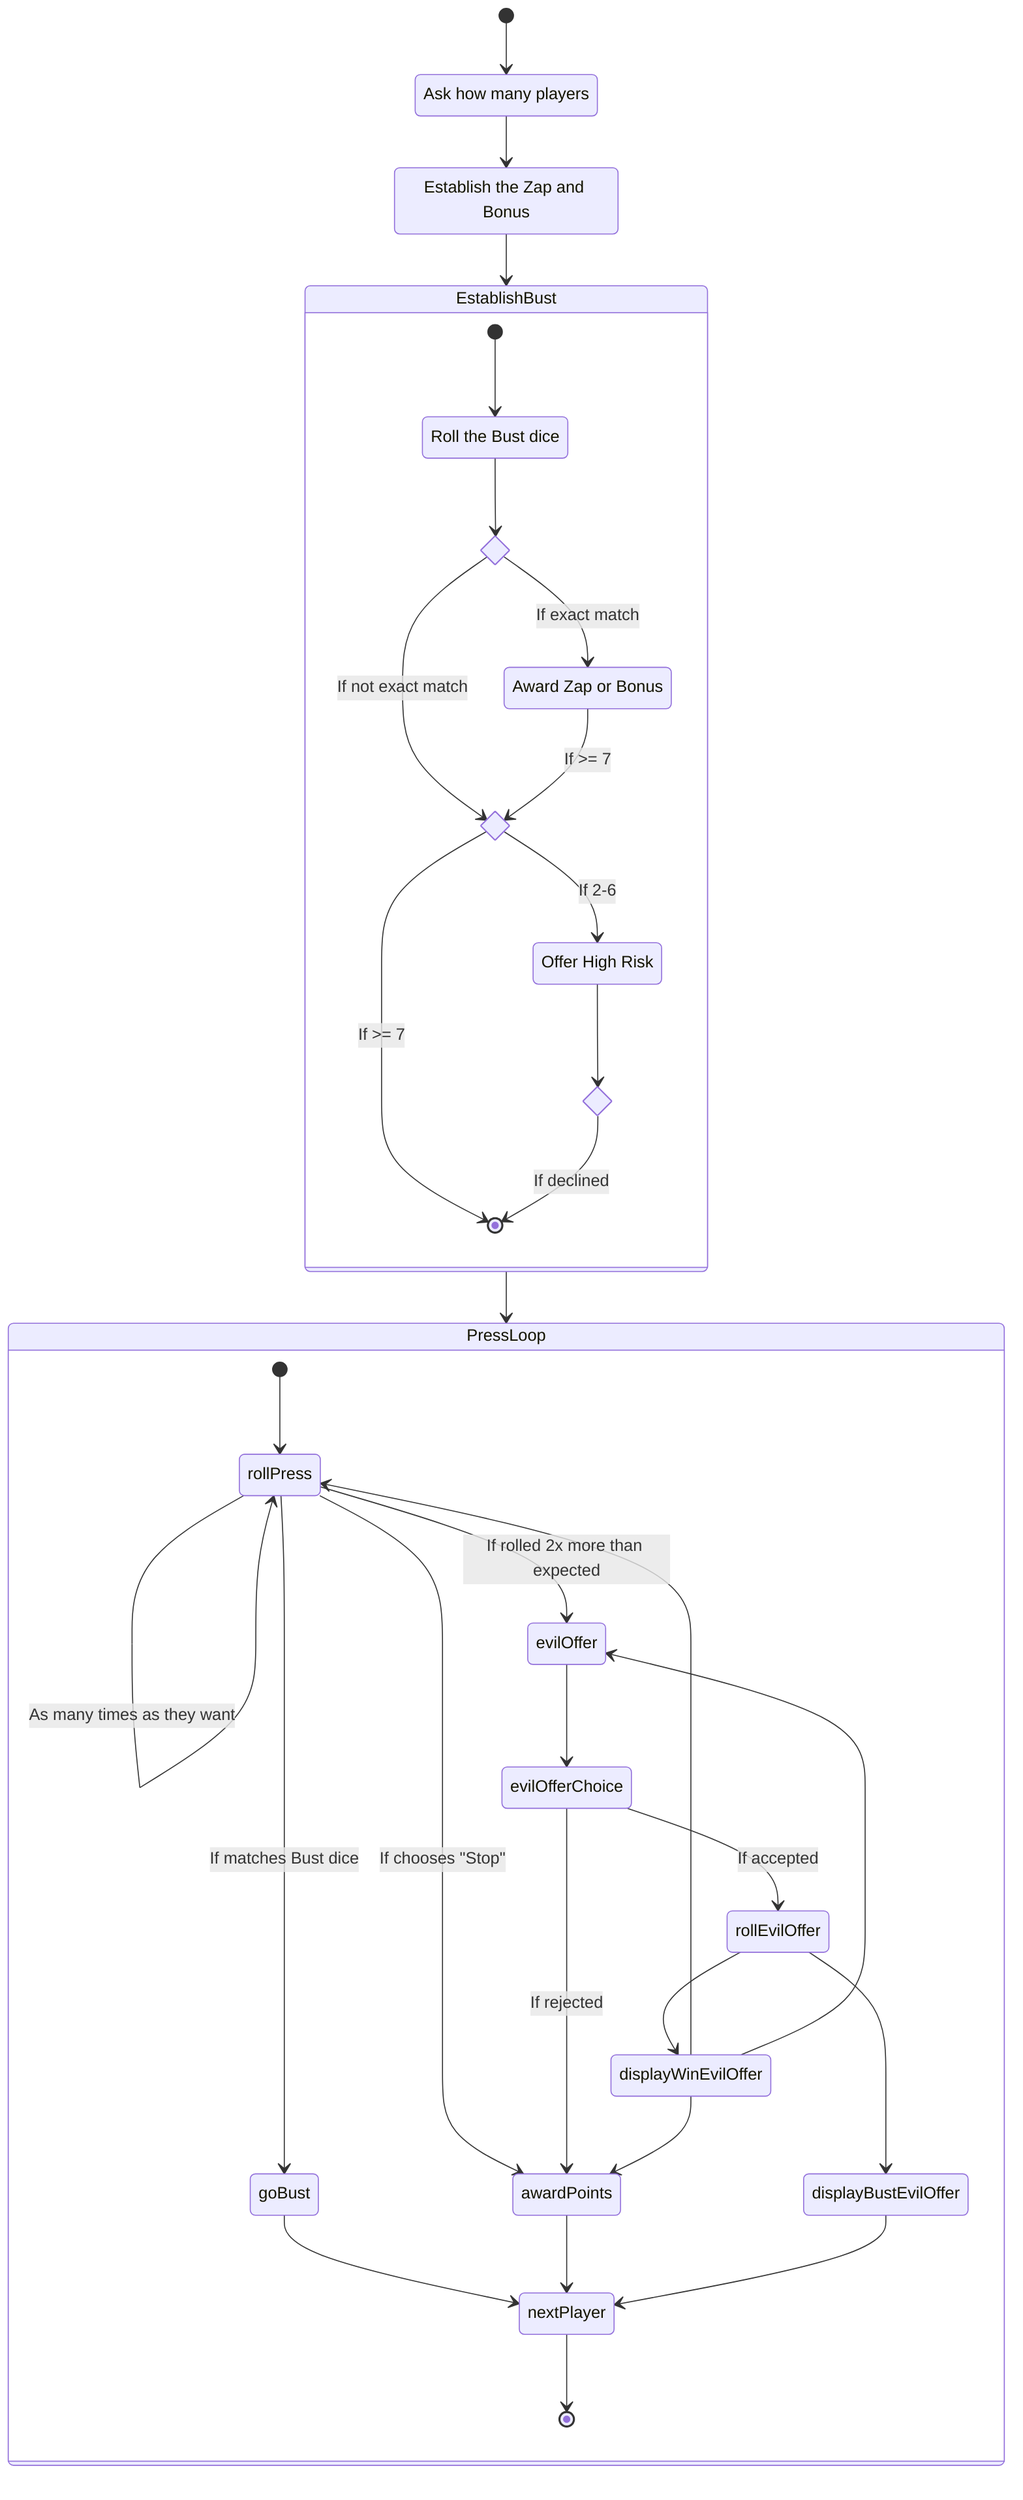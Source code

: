 stateDiagram-v2
playerCount: Ask how many players
establishBonusPoints: Establish the Zap and Bonus

[*] --> playerCount
playerCount --> establishBonusPoints

establishBonusPoints --> EstablishBust
state EstablishBust {
	rollBust: Roll the Bust dice
	awardBustPoints: Award Zap or Bonus
	offerHighRisk: Offer High Risk

	state awardBustChoice <<choice>>
	state offerHighRiskChoice <<choice>>
	state highRiskChoice <<choice>>

	[*] --> rollBust

	rollBust --> awardBustChoice

	awardBustChoice --> awardBustPoints: If exact match
	awardBustChoice --> offerHighRiskChoice: If not exact match

	offerHighRiskChoice --> offerHighRisk: If 2-6
	offerHighRiskChoice --> [*]: If >= 7

	awardBustPoints --> offerHighRiskChoice: If >= 7

	offerHighRisk --> highRiskChoice

	highRiskChoice --> [*]: If declined

}

EstablishBust --> PressLoop

state PressLoop {
	[*] --> rollPress
	rollPress --> rollPress: As many times as they want

	rollPress --> goBust: If matches Bust dice
	rollPress --> awardPoints: If chooses "Stop"
	rollPress --> evilOffer: If rolled 2x more than expected

	goBust --> nextPlayer
	awardPoints --> nextPlayer
	evilOffer --> evilOfferChoice
	evilOfferChoice --> rollEvilOffer: If accepted
	evilOfferChoice --> awardPoints: If rejected

	rollEvilOffer --> displayBustEvilOffer
	rollEvilOffer --> displayWinEvilOffer
	displayBustEvilOffer --> nextPlayer
	displayWinEvilOffer --> rollPress
	displayWinEvilOffer --> evilOffer
	displayWinEvilOffer --> awardPoints

	nextPlayer --> [*]
}